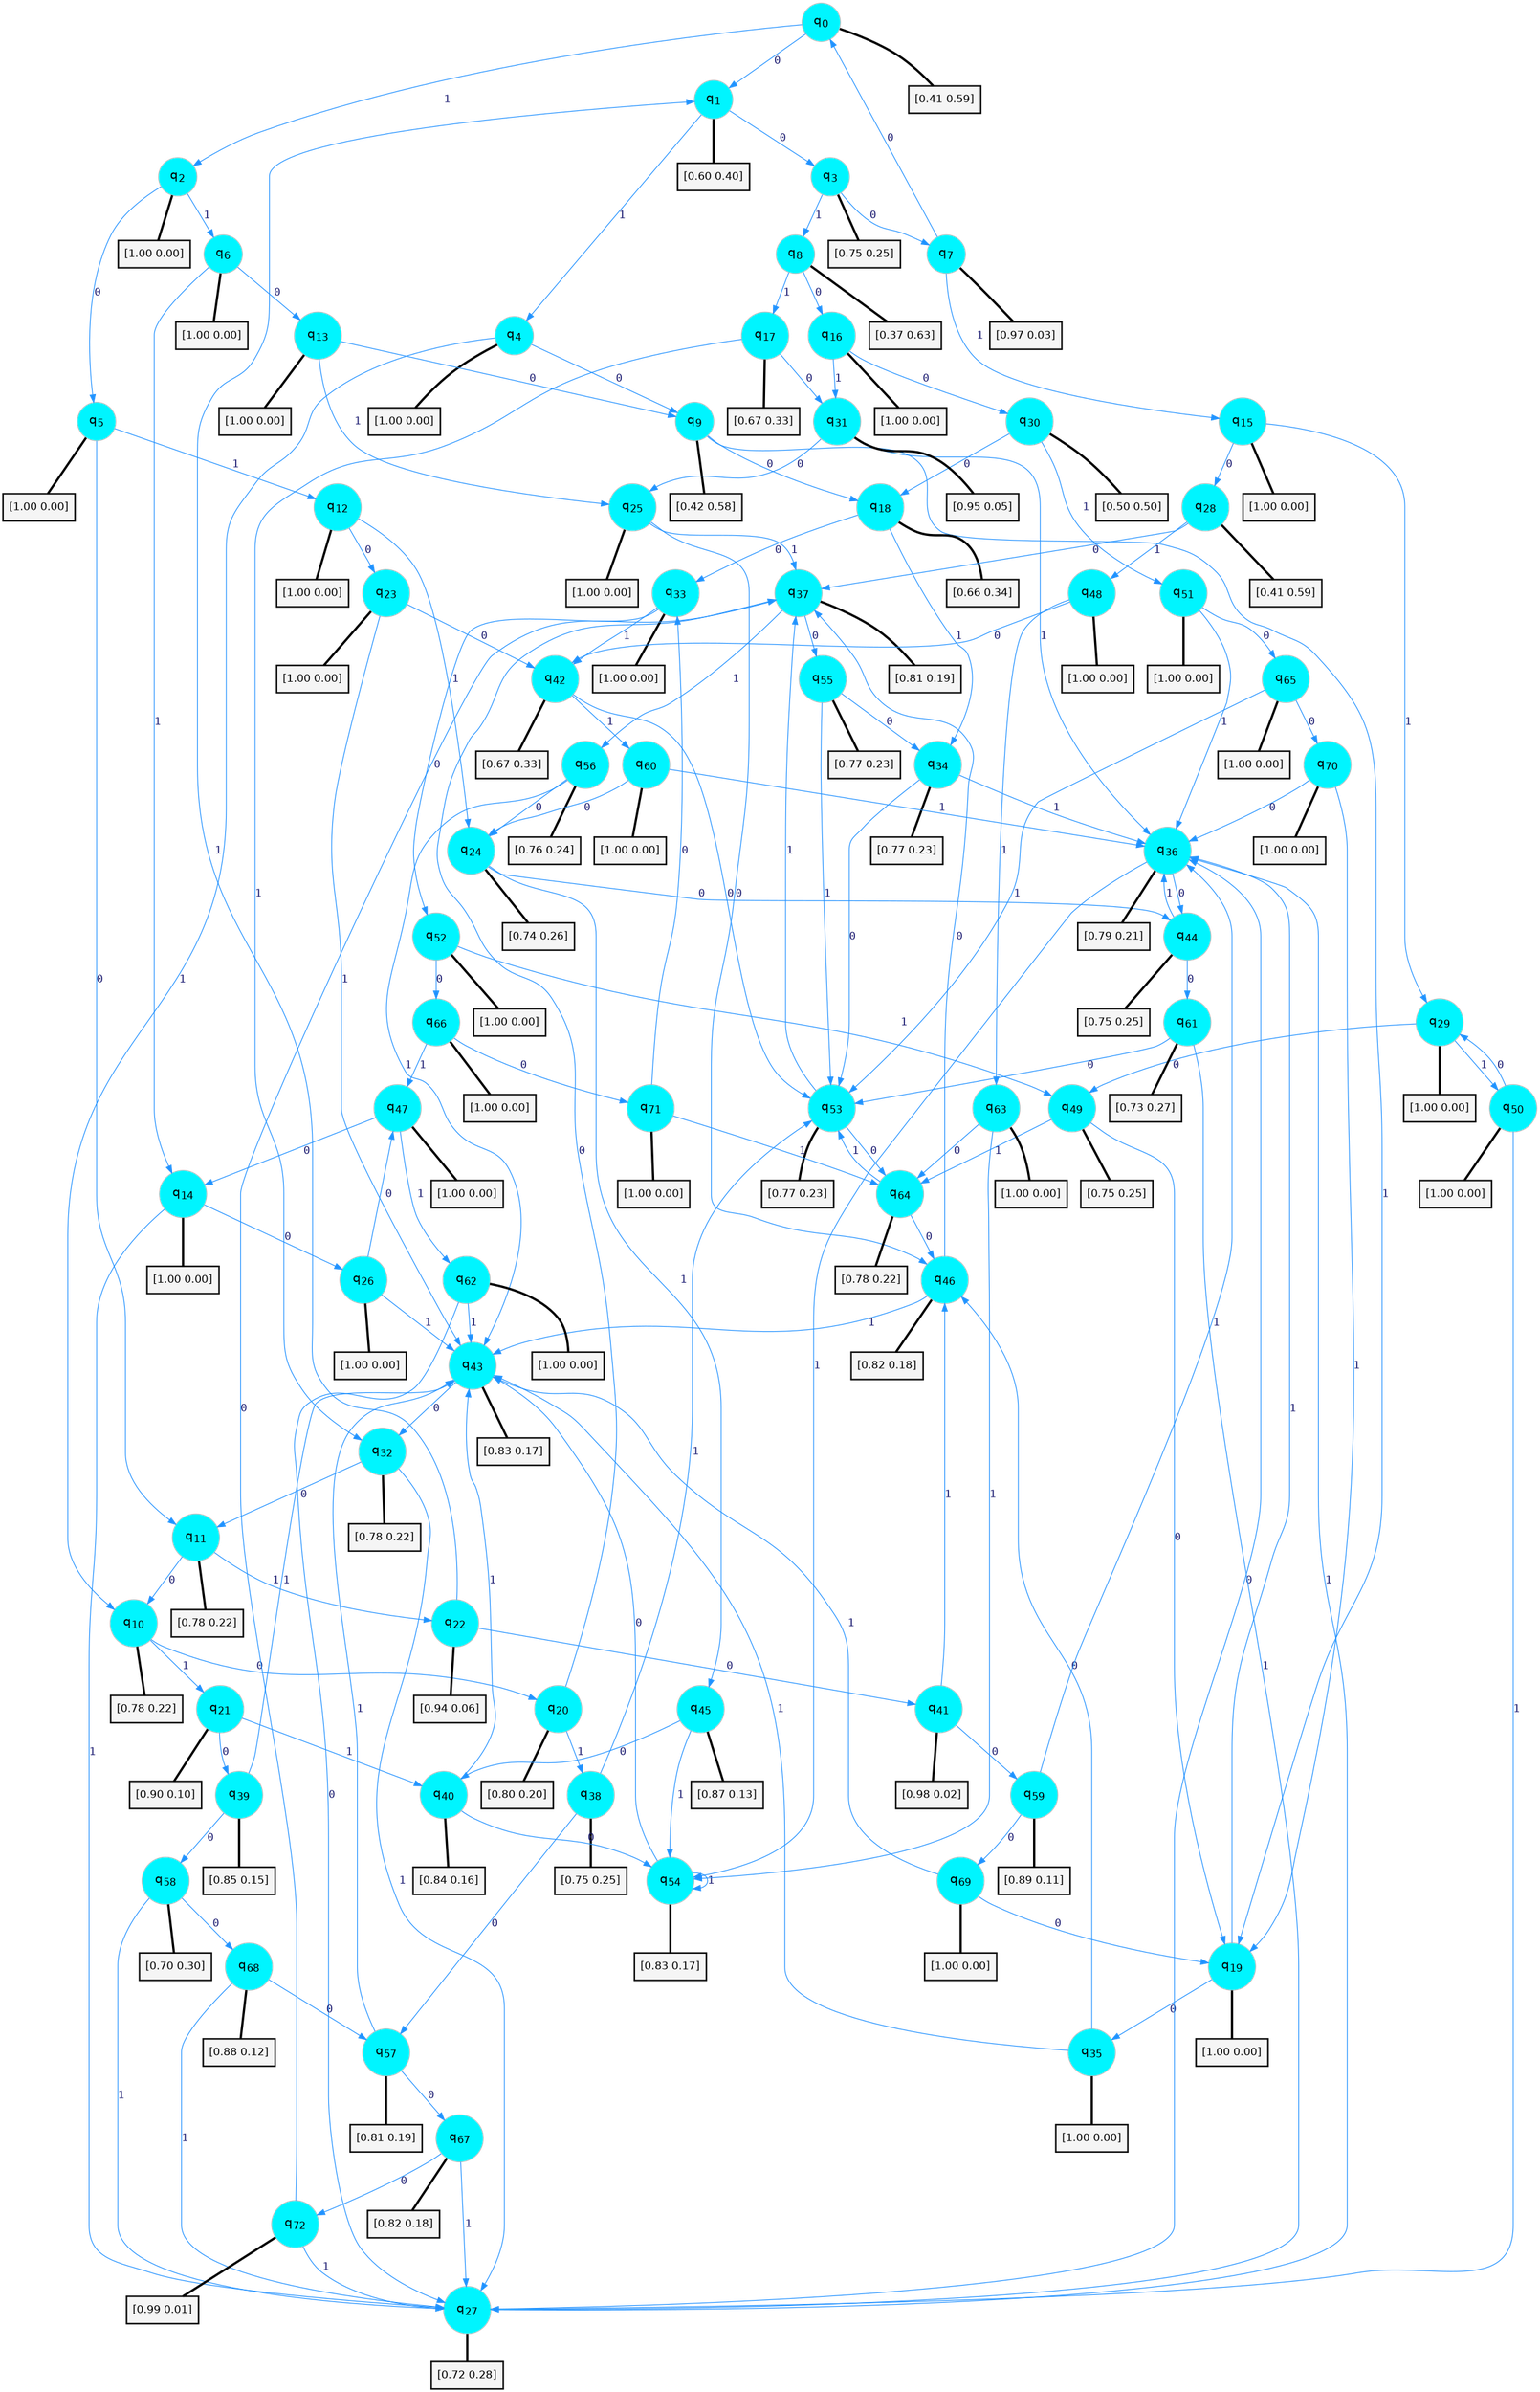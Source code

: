 digraph G {
graph [
bgcolor=transparent, dpi=300, rankdir=TD, size="40,25"];
node [
color=gray, fillcolor=turquoise1, fontcolor=black, fontname=Helvetica, fontsize=16, fontweight=bold, shape=circle, style=filled];
edge [
arrowsize=1, color=dodgerblue1, fontcolor=midnightblue, fontname=courier, fontweight=bold, penwidth=1, style=solid, weight=20];
0[label=<q<SUB>0</SUB>>];
1[label=<q<SUB>1</SUB>>];
2[label=<q<SUB>2</SUB>>];
3[label=<q<SUB>3</SUB>>];
4[label=<q<SUB>4</SUB>>];
5[label=<q<SUB>5</SUB>>];
6[label=<q<SUB>6</SUB>>];
7[label=<q<SUB>7</SUB>>];
8[label=<q<SUB>8</SUB>>];
9[label=<q<SUB>9</SUB>>];
10[label=<q<SUB>10</SUB>>];
11[label=<q<SUB>11</SUB>>];
12[label=<q<SUB>12</SUB>>];
13[label=<q<SUB>13</SUB>>];
14[label=<q<SUB>14</SUB>>];
15[label=<q<SUB>15</SUB>>];
16[label=<q<SUB>16</SUB>>];
17[label=<q<SUB>17</SUB>>];
18[label=<q<SUB>18</SUB>>];
19[label=<q<SUB>19</SUB>>];
20[label=<q<SUB>20</SUB>>];
21[label=<q<SUB>21</SUB>>];
22[label=<q<SUB>22</SUB>>];
23[label=<q<SUB>23</SUB>>];
24[label=<q<SUB>24</SUB>>];
25[label=<q<SUB>25</SUB>>];
26[label=<q<SUB>26</SUB>>];
27[label=<q<SUB>27</SUB>>];
28[label=<q<SUB>28</SUB>>];
29[label=<q<SUB>29</SUB>>];
30[label=<q<SUB>30</SUB>>];
31[label=<q<SUB>31</SUB>>];
32[label=<q<SUB>32</SUB>>];
33[label=<q<SUB>33</SUB>>];
34[label=<q<SUB>34</SUB>>];
35[label=<q<SUB>35</SUB>>];
36[label=<q<SUB>36</SUB>>];
37[label=<q<SUB>37</SUB>>];
38[label=<q<SUB>38</SUB>>];
39[label=<q<SUB>39</SUB>>];
40[label=<q<SUB>40</SUB>>];
41[label=<q<SUB>41</SUB>>];
42[label=<q<SUB>42</SUB>>];
43[label=<q<SUB>43</SUB>>];
44[label=<q<SUB>44</SUB>>];
45[label=<q<SUB>45</SUB>>];
46[label=<q<SUB>46</SUB>>];
47[label=<q<SUB>47</SUB>>];
48[label=<q<SUB>48</SUB>>];
49[label=<q<SUB>49</SUB>>];
50[label=<q<SUB>50</SUB>>];
51[label=<q<SUB>51</SUB>>];
52[label=<q<SUB>52</SUB>>];
53[label=<q<SUB>53</SUB>>];
54[label=<q<SUB>54</SUB>>];
55[label=<q<SUB>55</SUB>>];
56[label=<q<SUB>56</SUB>>];
57[label=<q<SUB>57</SUB>>];
58[label=<q<SUB>58</SUB>>];
59[label=<q<SUB>59</SUB>>];
60[label=<q<SUB>60</SUB>>];
61[label=<q<SUB>61</SUB>>];
62[label=<q<SUB>62</SUB>>];
63[label=<q<SUB>63</SUB>>];
64[label=<q<SUB>64</SUB>>];
65[label=<q<SUB>65</SUB>>];
66[label=<q<SUB>66</SUB>>];
67[label=<q<SUB>67</SUB>>];
68[label=<q<SUB>68</SUB>>];
69[label=<q<SUB>69</SUB>>];
70[label=<q<SUB>70</SUB>>];
71[label=<q<SUB>71</SUB>>];
72[label=<q<SUB>72</SUB>>];
73[label="[0.41 0.59]", shape=box,fontcolor=black, fontname=Helvetica, fontsize=14, penwidth=2, fillcolor=whitesmoke,color=black];
74[label="[0.60 0.40]", shape=box,fontcolor=black, fontname=Helvetica, fontsize=14, penwidth=2, fillcolor=whitesmoke,color=black];
75[label="[1.00 0.00]", shape=box,fontcolor=black, fontname=Helvetica, fontsize=14, penwidth=2, fillcolor=whitesmoke,color=black];
76[label="[0.75 0.25]", shape=box,fontcolor=black, fontname=Helvetica, fontsize=14, penwidth=2, fillcolor=whitesmoke,color=black];
77[label="[1.00 0.00]", shape=box,fontcolor=black, fontname=Helvetica, fontsize=14, penwidth=2, fillcolor=whitesmoke,color=black];
78[label="[1.00 0.00]", shape=box,fontcolor=black, fontname=Helvetica, fontsize=14, penwidth=2, fillcolor=whitesmoke,color=black];
79[label="[1.00 0.00]", shape=box,fontcolor=black, fontname=Helvetica, fontsize=14, penwidth=2, fillcolor=whitesmoke,color=black];
80[label="[0.97 0.03]", shape=box,fontcolor=black, fontname=Helvetica, fontsize=14, penwidth=2, fillcolor=whitesmoke,color=black];
81[label="[0.37 0.63]", shape=box,fontcolor=black, fontname=Helvetica, fontsize=14, penwidth=2, fillcolor=whitesmoke,color=black];
82[label="[0.42 0.58]", shape=box,fontcolor=black, fontname=Helvetica, fontsize=14, penwidth=2, fillcolor=whitesmoke,color=black];
83[label="[0.78 0.22]", shape=box,fontcolor=black, fontname=Helvetica, fontsize=14, penwidth=2, fillcolor=whitesmoke,color=black];
84[label="[0.78 0.22]", shape=box,fontcolor=black, fontname=Helvetica, fontsize=14, penwidth=2, fillcolor=whitesmoke,color=black];
85[label="[1.00 0.00]", shape=box,fontcolor=black, fontname=Helvetica, fontsize=14, penwidth=2, fillcolor=whitesmoke,color=black];
86[label="[1.00 0.00]", shape=box,fontcolor=black, fontname=Helvetica, fontsize=14, penwidth=2, fillcolor=whitesmoke,color=black];
87[label="[1.00 0.00]", shape=box,fontcolor=black, fontname=Helvetica, fontsize=14, penwidth=2, fillcolor=whitesmoke,color=black];
88[label="[1.00 0.00]", shape=box,fontcolor=black, fontname=Helvetica, fontsize=14, penwidth=2, fillcolor=whitesmoke,color=black];
89[label="[1.00 0.00]", shape=box,fontcolor=black, fontname=Helvetica, fontsize=14, penwidth=2, fillcolor=whitesmoke,color=black];
90[label="[0.67 0.33]", shape=box,fontcolor=black, fontname=Helvetica, fontsize=14, penwidth=2, fillcolor=whitesmoke,color=black];
91[label="[0.66 0.34]", shape=box,fontcolor=black, fontname=Helvetica, fontsize=14, penwidth=2, fillcolor=whitesmoke,color=black];
92[label="[1.00 0.00]", shape=box,fontcolor=black, fontname=Helvetica, fontsize=14, penwidth=2, fillcolor=whitesmoke,color=black];
93[label="[0.80 0.20]", shape=box,fontcolor=black, fontname=Helvetica, fontsize=14, penwidth=2, fillcolor=whitesmoke,color=black];
94[label="[0.90 0.10]", shape=box,fontcolor=black, fontname=Helvetica, fontsize=14, penwidth=2, fillcolor=whitesmoke,color=black];
95[label="[0.94 0.06]", shape=box,fontcolor=black, fontname=Helvetica, fontsize=14, penwidth=2, fillcolor=whitesmoke,color=black];
96[label="[1.00 0.00]", shape=box,fontcolor=black, fontname=Helvetica, fontsize=14, penwidth=2, fillcolor=whitesmoke,color=black];
97[label="[0.74 0.26]", shape=box,fontcolor=black, fontname=Helvetica, fontsize=14, penwidth=2, fillcolor=whitesmoke,color=black];
98[label="[1.00 0.00]", shape=box,fontcolor=black, fontname=Helvetica, fontsize=14, penwidth=2, fillcolor=whitesmoke,color=black];
99[label="[1.00 0.00]", shape=box,fontcolor=black, fontname=Helvetica, fontsize=14, penwidth=2, fillcolor=whitesmoke,color=black];
100[label="[0.72 0.28]", shape=box,fontcolor=black, fontname=Helvetica, fontsize=14, penwidth=2, fillcolor=whitesmoke,color=black];
101[label="[0.41 0.59]", shape=box,fontcolor=black, fontname=Helvetica, fontsize=14, penwidth=2, fillcolor=whitesmoke,color=black];
102[label="[1.00 0.00]", shape=box,fontcolor=black, fontname=Helvetica, fontsize=14, penwidth=2, fillcolor=whitesmoke,color=black];
103[label="[0.50 0.50]", shape=box,fontcolor=black, fontname=Helvetica, fontsize=14, penwidth=2, fillcolor=whitesmoke,color=black];
104[label="[0.95 0.05]", shape=box,fontcolor=black, fontname=Helvetica, fontsize=14, penwidth=2, fillcolor=whitesmoke,color=black];
105[label="[0.78 0.22]", shape=box,fontcolor=black, fontname=Helvetica, fontsize=14, penwidth=2, fillcolor=whitesmoke,color=black];
106[label="[1.00 0.00]", shape=box,fontcolor=black, fontname=Helvetica, fontsize=14, penwidth=2, fillcolor=whitesmoke,color=black];
107[label="[0.77 0.23]", shape=box,fontcolor=black, fontname=Helvetica, fontsize=14, penwidth=2, fillcolor=whitesmoke,color=black];
108[label="[1.00 0.00]", shape=box,fontcolor=black, fontname=Helvetica, fontsize=14, penwidth=2, fillcolor=whitesmoke,color=black];
109[label="[0.79 0.21]", shape=box,fontcolor=black, fontname=Helvetica, fontsize=14, penwidth=2, fillcolor=whitesmoke,color=black];
110[label="[0.81 0.19]", shape=box,fontcolor=black, fontname=Helvetica, fontsize=14, penwidth=2, fillcolor=whitesmoke,color=black];
111[label="[0.75 0.25]", shape=box,fontcolor=black, fontname=Helvetica, fontsize=14, penwidth=2, fillcolor=whitesmoke,color=black];
112[label="[0.85 0.15]", shape=box,fontcolor=black, fontname=Helvetica, fontsize=14, penwidth=2, fillcolor=whitesmoke,color=black];
113[label="[0.84 0.16]", shape=box,fontcolor=black, fontname=Helvetica, fontsize=14, penwidth=2, fillcolor=whitesmoke,color=black];
114[label="[0.98 0.02]", shape=box,fontcolor=black, fontname=Helvetica, fontsize=14, penwidth=2, fillcolor=whitesmoke,color=black];
115[label="[0.67 0.33]", shape=box,fontcolor=black, fontname=Helvetica, fontsize=14, penwidth=2, fillcolor=whitesmoke,color=black];
116[label="[0.83 0.17]", shape=box,fontcolor=black, fontname=Helvetica, fontsize=14, penwidth=2, fillcolor=whitesmoke,color=black];
117[label="[0.75 0.25]", shape=box,fontcolor=black, fontname=Helvetica, fontsize=14, penwidth=2, fillcolor=whitesmoke,color=black];
118[label="[0.87 0.13]", shape=box,fontcolor=black, fontname=Helvetica, fontsize=14, penwidth=2, fillcolor=whitesmoke,color=black];
119[label="[0.82 0.18]", shape=box,fontcolor=black, fontname=Helvetica, fontsize=14, penwidth=2, fillcolor=whitesmoke,color=black];
120[label="[1.00 0.00]", shape=box,fontcolor=black, fontname=Helvetica, fontsize=14, penwidth=2, fillcolor=whitesmoke,color=black];
121[label="[1.00 0.00]", shape=box,fontcolor=black, fontname=Helvetica, fontsize=14, penwidth=2, fillcolor=whitesmoke,color=black];
122[label="[0.75 0.25]", shape=box,fontcolor=black, fontname=Helvetica, fontsize=14, penwidth=2, fillcolor=whitesmoke,color=black];
123[label="[1.00 0.00]", shape=box,fontcolor=black, fontname=Helvetica, fontsize=14, penwidth=2, fillcolor=whitesmoke,color=black];
124[label="[1.00 0.00]", shape=box,fontcolor=black, fontname=Helvetica, fontsize=14, penwidth=2, fillcolor=whitesmoke,color=black];
125[label="[1.00 0.00]", shape=box,fontcolor=black, fontname=Helvetica, fontsize=14, penwidth=2, fillcolor=whitesmoke,color=black];
126[label="[0.77 0.23]", shape=box,fontcolor=black, fontname=Helvetica, fontsize=14, penwidth=2, fillcolor=whitesmoke,color=black];
127[label="[0.83 0.17]", shape=box,fontcolor=black, fontname=Helvetica, fontsize=14, penwidth=2, fillcolor=whitesmoke,color=black];
128[label="[0.77 0.23]", shape=box,fontcolor=black, fontname=Helvetica, fontsize=14, penwidth=2, fillcolor=whitesmoke,color=black];
129[label="[0.76 0.24]", shape=box,fontcolor=black, fontname=Helvetica, fontsize=14, penwidth=2, fillcolor=whitesmoke,color=black];
130[label="[0.81 0.19]", shape=box,fontcolor=black, fontname=Helvetica, fontsize=14, penwidth=2, fillcolor=whitesmoke,color=black];
131[label="[0.70 0.30]", shape=box,fontcolor=black, fontname=Helvetica, fontsize=14, penwidth=2, fillcolor=whitesmoke,color=black];
132[label="[0.89 0.11]", shape=box,fontcolor=black, fontname=Helvetica, fontsize=14, penwidth=2, fillcolor=whitesmoke,color=black];
133[label="[1.00 0.00]", shape=box,fontcolor=black, fontname=Helvetica, fontsize=14, penwidth=2, fillcolor=whitesmoke,color=black];
134[label="[0.73 0.27]", shape=box,fontcolor=black, fontname=Helvetica, fontsize=14, penwidth=2, fillcolor=whitesmoke,color=black];
135[label="[1.00 0.00]", shape=box,fontcolor=black, fontname=Helvetica, fontsize=14, penwidth=2, fillcolor=whitesmoke,color=black];
136[label="[1.00 0.00]", shape=box,fontcolor=black, fontname=Helvetica, fontsize=14, penwidth=2, fillcolor=whitesmoke,color=black];
137[label="[0.78 0.22]", shape=box,fontcolor=black, fontname=Helvetica, fontsize=14, penwidth=2, fillcolor=whitesmoke,color=black];
138[label="[1.00 0.00]", shape=box,fontcolor=black, fontname=Helvetica, fontsize=14, penwidth=2, fillcolor=whitesmoke,color=black];
139[label="[1.00 0.00]", shape=box,fontcolor=black, fontname=Helvetica, fontsize=14, penwidth=2, fillcolor=whitesmoke,color=black];
140[label="[0.82 0.18]", shape=box,fontcolor=black, fontname=Helvetica, fontsize=14, penwidth=2, fillcolor=whitesmoke,color=black];
141[label="[0.88 0.12]", shape=box,fontcolor=black, fontname=Helvetica, fontsize=14, penwidth=2, fillcolor=whitesmoke,color=black];
142[label="[1.00 0.00]", shape=box,fontcolor=black, fontname=Helvetica, fontsize=14, penwidth=2, fillcolor=whitesmoke,color=black];
143[label="[1.00 0.00]", shape=box,fontcolor=black, fontname=Helvetica, fontsize=14, penwidth=2, fillcolor=whitesmoke,color=black];
144[label="[1.00 0.00]", shape=box,fontcolor=black, fontname=Helvetica, fontsize=14, penwidth=2, fillcolor=whitesmoke,color=black];
145[label="[0.99 0.01]", shape=box,fontcolor=black, fontname=Helvetica, fontsize=14, penwidth=2, fillcolor=whitesmoke,color=black];
0->1 [label=0];
0->2 [label=1];
0->73 [arrowhead=none, penwidth=3,color=black];
1->3 [label=0];
1->4 [label=1];
1->74 [arrowhead=none, penwidth=3,color=black];
2->5 [label=0];
2->6 [label=1];
2->75 [arrowhead=none, penwidth=3,color=black];
3->7 [label=0];
3->8 [label=1];
3->76 [arrowhead=none, penwidth=3,color=black];
4->9 [label=0];
4->10 [label=1];
4->77 [arrowhead=none, penwidth=3,color=black];
5->11 [label=0];
5->12 [label=1];
5->78 [arrowhead=none, penwidth=3,color=black];
6->13 [label=0];
6->14 [label=1];
6->79 [arrowhead=none, penwidth=3,color=black];
7->0 [label=0];
7->15 [label=1];
7->80 [arrowhead=none, penwidth=3,color=black];
8->16 [label=0];
8->17 [label=1];
8->81 [arrowhead=none, penwidth=3,color=black];
9->18 [label=0];
9->19 [label=1];
9->82 [arrowhead=none, penwidth=3,color=black];
10->20 [label=0];
10->21 [label=1];
10->83 [arrowhead=none, penwidth=3,color=black];
11->10 [label=0];
11->22 [label=1];
11->84 [arrowhead=none, penwidth=3,color=black];
12->23 [label=0];
12->24 [label=1];
12->85 [arrowhead=none, penwidth=3,color=black];
13->9 [label=0];
13->25 [label=1];
13->86 [arrowhead=none, penwidth=3,color=black];
14->26 [label=0];
14->27 [label=1];
14->87 [arrowhead=none, penwidth=3,color=black];
15->28 [label=0];
15->29 [label=1];
15->88 [arrowhead=none, penwidth=3,color=black];
16->30 [label=0];
16->31 [label=1];
16->89 [arrowhead=none, penwidth=3,color=black];
17->31 [label=0];
17->32 [label=1];
17->90 [arrowhead=none, penwidth=3,color=black];
18->33 [label=0];
18->34 [label=1];
18->91 [arrowhead=none, penwidth=3,color=black];
19->35 [label=0];
19->36 [label=1];
19->92 [arrowhead=none, penwidth=3,color=black];
20->37 [label=0];
20->38 [label=1];
20->93 [arrowhead=none, penwidth=3,color=black];
21->39 [label=0];
21->40 [label=1];
21->94 [arrowhead=none, penwidth=3,color=black];
22->41 [label=0];
22->1 [label=1];
22->95 [arrowhead=none, penwidth=3,color=black];
23->42 [label=0];
23->43 [label=1];
23->96 [arrowhead=none, penwidth=3,color=black];
24->44 [label=0];
24->45 [label=1];
24->97 [arrowhead=none, penwidth=3,color=black];
25->46 [label=0];
25->37 [label=1];
25->98 [arrowhead=none, penwidth=3,color=black];
26->47 [label=0];
26->43 [label=1];
26->99 [arrowhead=none, penwidth=3,color=black];
27->36 [label=0];
27->36 [label=1];
27->100 [arrowhead=none, penwidth=3,color=black];
28->37 [label=0];
28->48 [label=1];
28->101 [arrowhead=none, penwidth=3,color=black];
29->49 [label=0];
29->50 [label=1];
29->102 [arrowhead=none, penwidth=3,color=black];
30->18 [label=0];
30->51 [label=1];
30->103 [arrowhead=none, penwidth=3,color=black];
31->25 [label=0];
31->36 [label=1];
31->104 [arrowhead=none, penwidth=3,color=black];
32->11 [label=0];
32->27 [label=1];
32->105 [arrowhead=none, penwidth=3,color=black];
33->52 [label=0];
33->42 [label=1];
33->106 [arrowhead=none, penwidth=3,color=black];
34->53 [label=0];
34->36 [label=1];
34->107 [arrowhead=none, penwidth=3,color=black];
35->46 [label=0];
35->43 [label=1];
35->108 [arrowhead=none, penwidth=3,color=black];
36->44 [label=0];
36->54 [label=1];
36->109 [arrowhead=none, penwidth=3,color=black];
37->55 [label=0];
37->56 [label=1];
37->110 [arrowhead=none, penwidth=3,color=black];
38->57 [label=0];
38->53 [label=1];
38->111 [arrowhead=none, penwidth=3,color=black];
39->58 [label=0];
39->43 [label=1];
39->112 [arrowhead=none, penwidth=3,color=black];
40->54 [label=0];
40->43 [label=1];
40->113 [arrowhead=none, penwidth=3,color=black];
41->59 [label=0];
41->46 [label=1];
41->114 [arrowhead=none, penwidth=3,color=black];
42->53 [label=0];
42->60 [label=1];
42->115 [arrowhead=none, penwidth=3,color=black];
43->32 [label=0];
43->116 [arrowhead=none, penwidth=3,color=black];
44->61 [label=0];
44->36 [label=1];
44->117 [arrowhead=none, penwidth=3,color=black];
45->40 [label=0];
45->54 [label=1];
45->118 [arrowhead=none, penwidth=3,color=black];
46->37 [label=0];
46->43 [label=1];
46->119 [arrowhead=none, penwidth=3,color=black];
47->14 [label=0];
47->62 [label=1];
47->120 [arrowhead=none, penwidth=3,color=black];
48->42 [label=0];
48->63 [label=1];
48->121 [arrowhead=none, penwidth=3,color=black];
49->19 [label=0];
49->64 [label=1];
49->122 [arrowhead=none, penwidth=3,color=black];
50->29 [label=0];
50->27 [label=1];
50->123 [arrowhead=none, penwidth=3,color=black];
51->65 [label=0];
51->36 [label=1];
51->124 [arrowhead=none, penwidth=3,color=black];
52->66 [label=0];
52->49 [label=1];
52->125 [arrowhead=none, penwidth=3,color=black];
53->64 [label=0];
53->37 [label=1];
53->126 [arrowhead=none, penwidth=3,color=black];
54->43 [label=0];
54->54 [label=1];
54->127 [arrowhead=none, penwidth=3,color=black];
55->34 [label=0];
55->53 [label=1];
55->128 [arrowhead=none, penwidth=3,color=black];
56->24 [label=0];
56->43 [label=1];
56->129 [arrowhead=none, penwidth=3,color=black];
57->67 [label=0];
57->43 [label=1];
57->130 [arrowhead=none, penwidth=3,color=black];
58->68 [label=0];
58->27 [label=1];
58->131 [arrowhead=none, penwidth=3,color=black];
59->69 [label=0];
59->36 [label=1];
59->132 [arrowhead=none, penwidth=3,color=black];
60->24 [label=0];
60->36 [label=1];
60->133 [arrowhead=none, penwidth=3,color=black];
61->53 [label=0];
61->27 [label=1];
61->134 [arrowhead=none, penwidth=3,color=black];
62->27 [label=0];
62->43 [label=1];
62->135 [arrowhead=none, penwidth=3,color=black];
63->64 [label=0];
63->54 [label=1];
63->136 [arrowhead=none, penwidth=3,color=black];
64->46 [label=0];
64->53 [label=1];
64->137 [arrowhead=none, penwidth=3,color=black];
65->70 [label=0];
65->53 [label=1];
65->138 [arrowhead=none, penwidth=3,color=black];
66->71 [label=0];
66->47 [label=1];
66->139 [arrowhead=none, penwidth=3,color=black];
67->72 [label=0];
67->27 [label=1];
67->140 [arrowhead=none, penwidth=3,color=black];
68->57 [label=0];
68->27 [label=1];
68->141 [arrowhead=none, penwidth=3,color=black];
69->19 [label=0];
69->43 [label=1];
69->142 [arrowhead=none, penwidth=3,color=black];
70->36 [label=0];
70->19 [label=1];
70->143 [arrowhead=none, penwidth=3,color=black];
71->33 [label=0];
71->64 [label=1];
71->144 [arrowhead=none, penwidth=3,color=black];
72->37 [label=0];
72->27 [label=1];
72->145 [arrowhead=none, penwidth=3,color=black];
}
